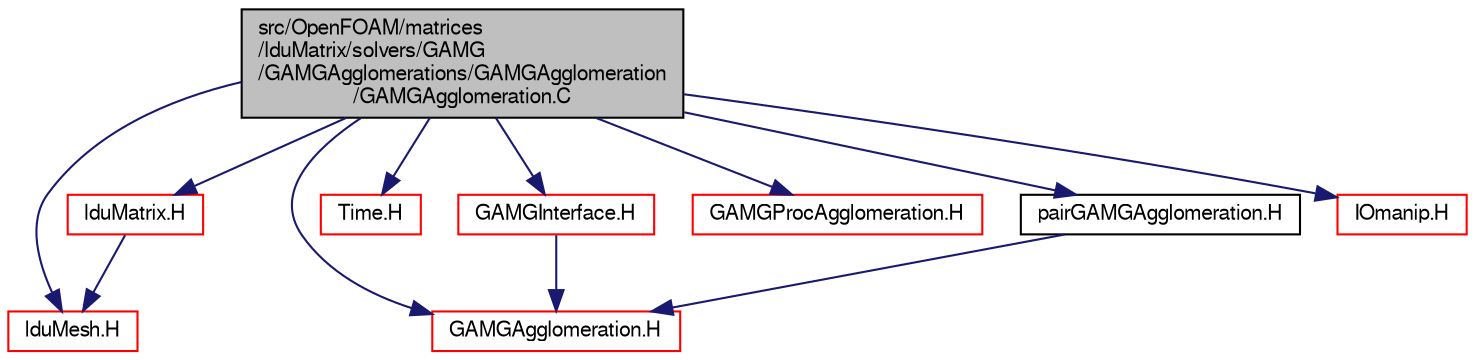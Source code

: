 digraph "src/OpenFOAM/matrices/lduMatrix/solvers/GAMG/GAMGAgglomerations/GAMGAgglomeration/GAMGAgglomeration.C"
{
  bgcolor="transparent";
  edge [fontname="FreeSans",fontsize="10",labelfontname="FreeSans",labelfontsize="10"];
  node [fontname="FreeSans",fontsize="10",shape=record];
  Node0 [label="src/OpenFOAM/matrices\l/lduMatrix/solvers/GAMG\l/GAMGAgglomerations/GAMGAgglomeration\l/GAMGAgglomeration.C",height=0.2,width=0.4,color="black", fillcolor="grey75", style="filled", fontcolor="black"];
  Node0 -> Node1 [color="midnightblue",fontsize="10",style="solid",fontname="FreeSans"];
  Node1 [label="GAMGAgglomeration.H",height=0.2,width=0.4,color="red",URL="$a10832.html"];
  Node0 -> Node77 [color="midnightblue",fontsize="10",style="solid",fontname="FreeSans"];
  Node77 [label="lduMesh.H",height=0.2,width=0.4,color="red",URL="$a11153.html"];
  Node0 -> Node133 [color="midnightblue",fontsize="10",style="solid",fontname="FreeSans"];
  Node133 [label="lduMatrix.H",height=0.2,width=0.4,color="red",URL="$a10694.html"];
  Node133 -> Node77 [color="midnightblue",fontsize="10",style="solid",fontname="FreeSans"];
  Node0 -> Node151 [color="midnightblue",fontsize="10",style="solid",fontname="FreeSans"];
  Node151 [label="Time.H",height=0.2,width=0.4,color="red",URL="$a09311.html"];
  Node0 -> Node197 [color="midnightblue",fontsize="10",style="solid",fontname="FreeSans"];
  Node197 [label="GAMGInterface.H",height=0.2,width=0.4,color="red",URL="$a10937.html"];
  Node197 -> Node1 [color="midnightblue",fontsize="10",style="solid",fontname="FreeSans"];
  Node0 -> Node198 [color="midnightblue",fontsize="10",style="solid",fontname="FreeSans"];
  Node198 [label="GAMGProcAgglomeration.H",height=0.2,width=0.4,color="red",URL="$a10856.html"];
  Node0 -> Node199 [color="midnightblue",fontsize="10",style="solid",fontname="FreeSans"];
  Node199 [label="pairGAMGAgglomeration.H",height=0.2,width=0.4,color="black",URL="$a10844.html"];
  Node199 -> Node1 [color="midnightblue",fontsize="10",style="solid",fontname="FreeSans"];
  Node0 -> Node200 [color="midnightblue",fontsize="10",style="solid",fontname="FreeSans"];
  Node200 [label="IOmanip.H",height=0.2,width=0.4,color="red",URL="$a09080.html",tooltip="Istream and Ostream manipulators taking arguments. "];
}
